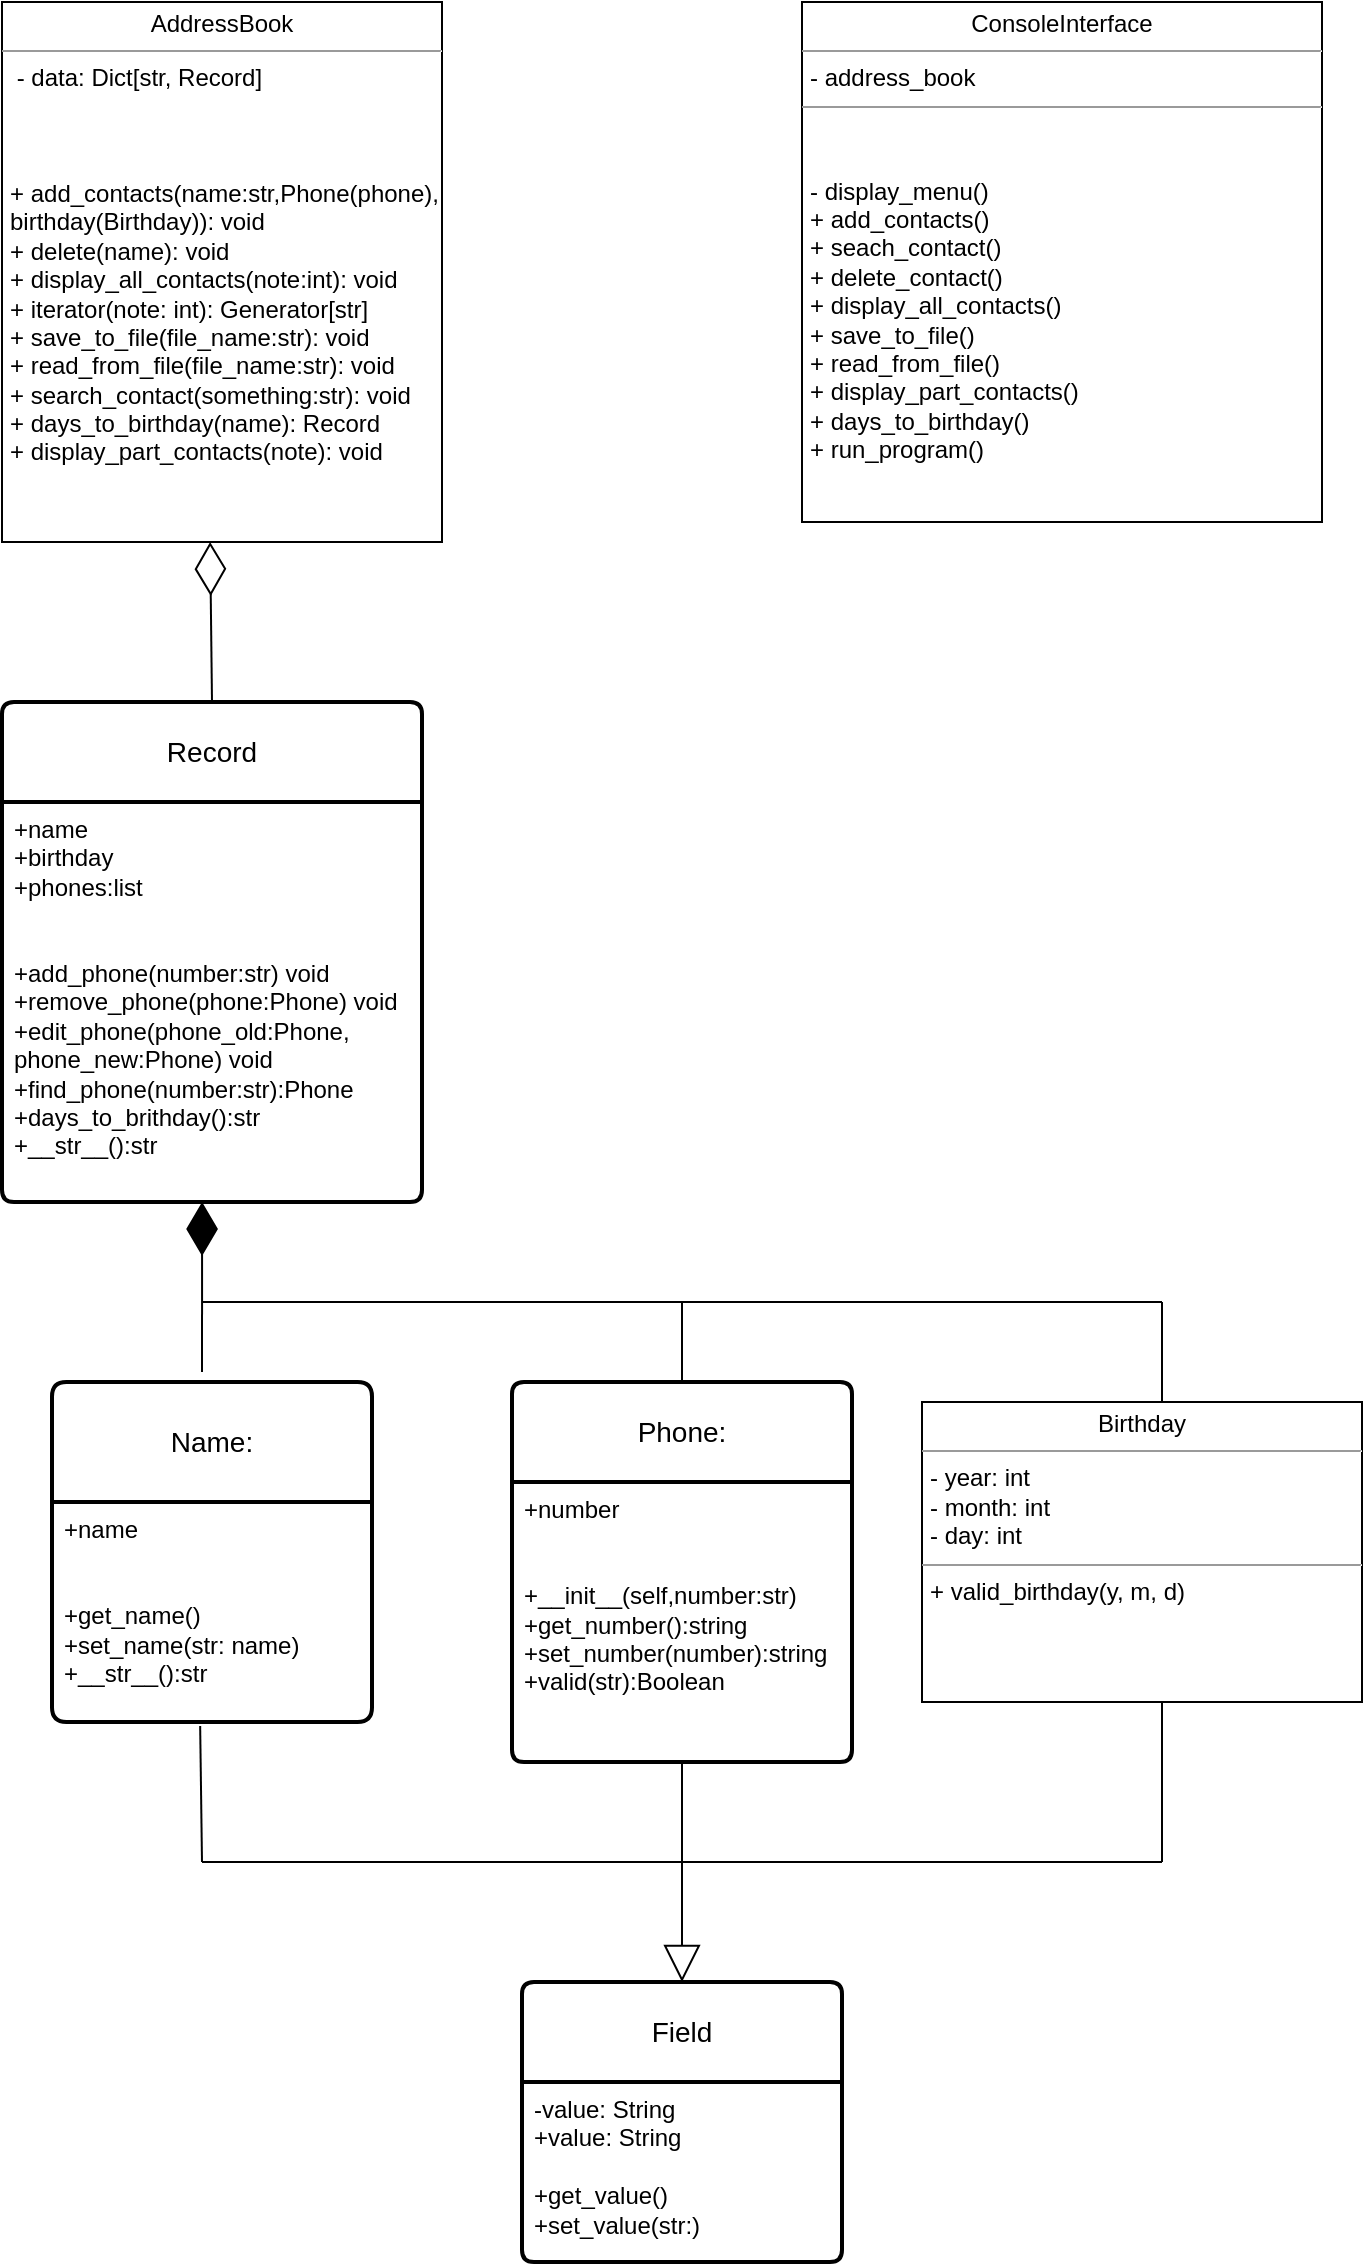 <mxfile version="22.1.4" type="github">
  <diagram name="Страница — 1" id="X3VeIbHIuKRe2wRQN4YN">
    <mxGraphModel dx="1393" dy="1935" grid="1" gridSize="10" guides="1" tooltips="1" connect="1" arrows="1" fold="1" page="1" pageScale="1" pageWidth="827" pageHeight="1169" math="0" shadow="0">
      <root>
        <mxCell id="0" />
        <mxCell id="1" parent="0" />
        <mxCell id="3DfxgjzltcPAwWGVboJJ-14" value="Field" style="swimlane;childLayout=stackLayout;horizontal=1;startSize=50;horizontalStack=0;rounded=1;fontSize=14;fontStyle=0;strokeWidth=2;resizeParent=0;resizeLast=1;shadow=0;dashed=0;align=center;arcSize=4;whiteSpace=wrap;html=1;" parent="1" vertex="1">
          <mxGeometry x="280" y="780" width="160" height="140" as="geometry" />
        </mxCell>
        <mxCell id="3DfxgjzltcPAwWGVboJJ-15" value="-value: String&lt;br&gt;+value: String&lt;br&gt;&lt;br&gt;+get_value()&lt;br&gt;+set_value(str:)&amp;nbsp;" style="align=left;strokeColor=none;fillColor=none;spacingLeft=4;fontSize=12;verticalAlign=top;resizable=0;rotatable=0;part=1;html=1;" parent="3DfxgjzltcPAwWGVboJJ-14" vertex="1">
          <mxGeometry y="50" width="160" height="90" as="geometry" />
        </mxCell>
        <mxCell id="3DfxgjzltcPAwWGVboJJ-20" value="Name:" style="swimlane;childLayout=stackLayout;horizontal=1;startSize=60;horizontalStack=0;rounded=1;fontSize=14;fontStyle=0;strokeWidth=2;resizeParent=0;resizeLast=1;shadow=0;dashed=0;align=center;arcSize=4;whiteSpace=wrap;html=1;" parent="1" vertex="1">
          <mxGeometry x="45" y="480" width="160" height="170" as="geometry" />
        </mxCell>
        <mxCell id="3DfxgjzltcPAwWGVboJJ-21" value="+name&lt;br&gt;&lt;br&gt;&lt;br&gt;+get_name()&lt;br&gt;+set_name(str: name)&lt;br&gt;+__str__():str" style="align=left;strokeColor=none;fillColor=none;spacingLeft=4;fontSize=12;verticalAlign=top;resizable=0;rotatable=0;part=1;html=1;" parent="3DfxgjzltcPAwWGVboJJ-20" vertex="1">
          <mxGeometry y="60" width="160" height="110" as="geometry" />
        </mxCell>
        <mxCell id="3DfxgjzltcPAwWGVboJJ-22" value="Phone:" style="swimlane;childLayout=stackLayout;horizontal=1;startSize=50;horizontalStack=0;rounded=1;fontSize=14;fontStyle=0;strokeWidth=2;resizeParent=0;resizeLast=1;shadow=0;dashed=0;align=center;arcSize=4;whiteSpace=wrap;html=1;" parent="1" vertex="1">
          <mxGeometry x="275" y="480" width="170" height="190" as="geometry" />
        </mxCell>
        <mxCell id="3DfxgjzltcPAwWGVboJJ-23" value="+number&lt;br&gt;&lt;br&gt;&lt;br&gt;+__init__(self,number:str)&lt;br&gt;+get_number():string&lt;br&gt;+set_number(number):string&lt;br&gt;+valid(str):Boolean" style="align=left;strokeColor=none;fillColor=none;spacingLeft=4;fontSize=12;verticalAlign=top;resizable=0;rotatable=0;part=1;html=1;" parent="3DfxgjzltcPAwWGVboJJ-22" vertex="1">
          <mxGeometry y="50" width="170" height="140" as="geometry" />
        </mxCell>
        <mxCell id="sjK6yC8xb2U0CJzyWR12-1" value="Record" style="swimlane;childLayout=stackLayout;horizontal=1;startSize=50;horizontalStack=0;rounded=1;fontSize=14;fontStyle=0;strokeWidth=2;resizeParent=0;resizeLast=1;shadow=0;dashed=0;align=center;arcSize=4;whiteSpace=wrap;html=1;" parent="1" vertex="1">
          <mxGeometry x="20" y="140" width="210" height="250" as="geometry" />
        </mxCell>
        <mxCell id="sjK6yC8xb2U0CJzyWR12-2" value="+name&lt;br&gt;+birthday&lt;br&gt;+phones:list&lt;br&gt;&lt;br&gt;&lt;br&gt;+add_phone(number:str) void&lt;br&gt;+remove_phone(phone:Phone) void&lt;br&gt;+edit_phone(phone_old:Phone,&lt;br&gt;phone_new:Phone) void&lt;br&gt;+find_phone(number:str):Phone&lt;br&gt;+days_to_brithday():str&lt;br&gt;+__str__():str" style="align=left;strokeColor=none;fillColor=none;spacingLeft=4;fontSize=12;verticalAlign=top;resizable=0;rotatable=0;part=1;html=1;" parent="sjK6yC8xb2U0CJzyWR12-1" vertex="1">
          <mxGeometry y="50" width="210" height="200" as="geometry" />
        </mxCell>
        <mxCell id="dScdEsddfQJycuSrdLZz-24" value="&lt;p style=&quot;margin:0px;margin-top:4px;text-align:center;&quot;&gt; AddressBook&lt;br&gt;&lt;/p&gt;&lt;hr size=&quot;1&quot;&gt;&lt;p style=&quot;margin:0px;margin-left:4px;&quot;&gt;&amp;nbsp;- data: Dict[str, Record]&lt;br&gt;&lt;br&gt;&lt;/p&gt;&lt;p style=&quot;margin:0px;margin-left:4px;&quot;&gt;&lt;br&gt;&lt;/p&gt;&lt;p style=&quot;margin:0px;margin-left:4px;&quot;&gt;&lt;br&gt;&lt;/p&gt;&lt;p style=&quot;margin:0px;margin-left:4px;&quot;&gt;+ add_contacts(name:str,Phone(phone),&lt;/p&gt;&lt;p style=&quot;margin:0px;margin-left:4px;&quot;&gt;birthday(Birthday)): void&lt;br&gt;+ delete(name): void&amp;nbsp;&lt;br&gt;+ display_all_contacts(note:int): void&lt;br&gt;+ iterator(note: int): Generator[str]&lt;br&gt;+ save_to_file(file_name:str): void&lt;br&gt;+ read_from_file(file_name:str): void&lt;br&gt;+ search_contact(something:str): void&lt;br&gt;+ days_to_birthday(name): Record&lt;br&gt;+ display_part_contacts(note): void&lt;br&gt;&lt;/p&gt;" style="verticalAlign=top;align=left;overflow=fill;fontSize=12;fontFamily=Helvetica;html=1;whiteSpace=wrap;" parent="1" vertex="1">
          <mxGeometry x="20" y="-210" width="220" height="270" as="geometry" />
        </mxCell>
        <mxCell id="meu6wXCwKkjSk_sux5sU-7" value="&lt;p style=&quot;margin:0px;margin-top:4px;text-align:center;&quot;&gt;ConsoleInterface&lt;br&gt;&lt;/p&gt;&lt;hr size=&quot;1&quot;&gt;&lt;p style=&quot;margin:0px;margin-left:4px;&quot;&gt;- address_book &lt;br&gt;&lt;/p&gt;&lt;hr size=&quot;1&quot;&gt;&lt;p style=&quot;margin:0px;margin-left:4px;&quot;&gt;&lt;br&gt;&lt;/p&gt;&lt;p style=&quot;margin:0px;margin-left:4px;&quot;&gt;&lt;br&gt;- display_menu() &lt;br&gt;&lt;/p&gt;&lt;p style=&quot;margin:0px;margin-left:4px;&quot;&gt;+ add_contacts()  &lt;br&gt;&lt;/p&gt;&lt;p style=&quot;margin:0px;margin-left:4px;&quot;&gt; + seach_contact() &lt;br&gt;&lt;/p&gt;&lt;p style=&quot;margin:0px;margin-left:4px;&quot;&gt; + delete_contact()&lt;br&gt;&lt;/p&gt;&lt;p style=&quot;margin:0px;margin-left:4px;&quot;&gt; + display_all_contacts()&lt;br&gt;&lt;/p&gt;&lt;p style=&quot;margin:0px;margin-left:4px;&quot;&gt; + save_to_file() &lt;br&gt;&lt;/p&gt;&lt;p style=&quot;margin:0px;margin-left:4px;&quot;&gt; + read_from_file()&lt;br&gt;&lt;/p&gt;&lt;p style=&quot;margin:0px;margin-left:4px;&quot;&gt;+ display_part_contacts()&lt;br&gt;&lt;/p&gt;&lt;p style=&quot;margin:0px;margin-left:4px;&quot;&gt;+ days_to_birthday()&lt;br&gt;&lt;/p&gt;&lt;p style=&quot;margin:0px;margin-left:4px;&quot;&gt; + run_program() &lt;br&gt;&lt;/p&gt;" style="verticalAlign=top;align=left;overflow=fill;fontSize=12;fontFamily=Helvetica;html=1;whiteSpace=wrap;" vertex="1" parent="1">
          <mxGeometry x="420" y="-210" width="260" height="260" as="geometry" />
        </mxCell>
        <mxCell id="meu6wXCwKkjSk_sux5sU-13" value="&lt;p style=&quot;margin:0px;margin-top:4px;text-align:center;&quot;&gt;Birthday&lt;br&gt;&lt;/p&gt;&lt;hr size=&quot;1&quot;&gt;&lt;p style=&quot;margin:0px;margin-left:4px;&quot;&gt;- year: int &lt;br&gt;- month: int&lt;br&gt;&lt;/p&gt;&lt;p style=&quot;margin:0px;margin-left:4px;&quot;&gt;- day: int &lt;br&gt;&lt;/p&gt;&lt;hr size=&quot;1&quot;&gt;&lt;p style=&quot;margin:0px;margin-left:4px;&quot;&gt;+ valid_birthday(y, m, d)&lt;br&gt;&lt;/p&gt;" style="verticalAlign=top;align=left;overflow=fill;fontSize=12;fontFamily=Helvetica;html=1;whiteSpace=wrap;" vertex="1" parent="1">
          <mxGeometry x="480" y="490" width="220" height="150" as="geometry" />
        </mxCell>
        <mxCell id="meu6wXCwKkjSk_sux5sU-14" value="" style="endArrow=diamondThin;endFill=0;endSize=24;html=1;rounded=0;exitX=0.5;exitY=0;exitDx=0;exitDy=0;entryX=0.473;entryY=1;entryDx=0;entryDy=0;entryPerimeter=0;" edge="1" parent="1" source="sjK6yC8xb2U0CJzyWR12-1" target="dScdEsddfQJycuSrdLZz-24">
          <mxGeometry width="160" relative="1" as="geometry">
            <mxPoint x="530" y="140" as="sourcePoint" />
            <mxPoint x="690" y="140" as="targetPoint" />
          </mxGeometry>
        </mxCell>
        <mxCell id="meu6wXCwKkjSk_sux5sU-16" value="" style="endArrow=diamondThin;endFill=1;endSize=24;html=1;rounded=0;entryX=0.456;entryY=1.056;entryDx=0;entryDy=0;entryPerimeter=0;" edge="1" parent="1">
          <mxGeometry width="160" relative="1" as="geometry">
            <mxPoint x="120" y="475" as="sourcePoint" />
            <mxPoint x="120.05" y="390" as="targetPoint" />
          </mxGeometry>
        </mxCell>
        <mxCell id="meu6wXCwKkjSk_sux5sU-23" value="" style="endArrow=none;html=1;rounded=0;" edge="1" parent="1">
          <mxGeometry relative="1" as="geometry">
            <mxPoint x="120" y="440" as="sourcePoint" />
            <mxPoint x="600" y="440" as="targetPoint" />
            <Array as="points">
              <mxPoint x="600" y="440" />
            </Array>
          </mxGeometry>
        </mxCell>
        <mxCell id="meu6wXCwKkjSk_sux5sU-24" value="" style="endArrow=none;html=1;rounded=0;" edge="1" parent="1">
          <mxGeometry relative="1" as="geometry">
            <mxPoint x="600" y="490" as="sourcePoint" />
            <mxPoint x="600" y="440" as="targetPoint" />
          </mxGeometry>
        </mxCell>
        <mxCell id="meu6wXCwKkjSk_sux5sU-25" value="" style="endArrow=none;html=1;rounded=0;entryX=0.5;entryY=0;entryDx=0;entryDy=0;" edge="1" parent="1" target="3DfxgjzltcPAwWGVboJJ-22">
          <mxGeometry relative="1" as="geometry">
            <mxPoint x="360" y="440" as="sourcePoint" />
            <mxPoint x="690" y="540" as="targetPoint" />
          </mxGeometry>
        </mxCell>
        <mxCell id="meu6wXCwKkjSk_sux5sU-28" value="" style="endArrow=block;endSize=16;endFill=0;html=1;rounded=0;exitX=0.5;exitY=1;exitDx=0;exitDy=0;" edge="1" parent="1" source="3DfxgjzltcPAwWGVboJJ-23">
          <mxGeometry width="160" relative="1" as="geometry">
            <mxPoint x="530" y="640" as="sourcePoint" />
            <mxPoint x="360" y="780" as="targetPoint" />
          </mxGeometry>
        </mxCell>
        <mxCell id="meu6wXCwKkjSk_sux5sU-30" value="" style="endArrow=none;html=1;rounded=0;" edge="1" parent="1">
          <mxGeometry relative="1" as="geometry">
            <mxPoint x="120" y="720" as="sourcePoint" />
            <mxPoint x="600" y="720" as="targetPoint" />
            <Array as="points">
              <mxPoint x="600" y="720" />
            </Array>
          </mxGeometry>
        </mxCell>
        <mxCell id="meu6wXCwKkjSk_sux5sU-31" value="" style="endArrow=none;html=1;rounded=0;" edge="1" parent="1">
          <mxGeometry relative="1" as="geometry">
            <mxPoint x="530" y="640" as="sourcePoint" />
            <mxPoint x="690" y="640" as="targetPoint" />
          </mxGeometry>
        </mxCell>
        <mxCell id="meu6wXCwKkjSk_sux5sU-32" value="" style="endArrow=none;html=1;rounded=0;" edge="1" parent="1">
          <mxGeometry relative="1" as="geometry">
            <mxPoint x="600" y="720" as="sourcePoint" />
            <mxPoint x="600" y="640" as="targetPoint" />
          </mxGeometry>
        </mxCell>
        <mxCell id="meu6wXCwKkjSk_sux5sU-33" value="" style="endArrow=none;html=1;rounded=0;entryX=0.463;entryY=1.018;entryDx=0;entryDy=0;entryPerimeter=0;" edge="1" parent="1" target="3DfxgjzltcPAwWGVboJJ-21">
          <mxGeometry relative="1" as="geometry">
            <mxPoint x="120" y="720" as="sourcePoint" />
            <mxPoint x="690" y="640" as="targetPoint" />
          </mxGeometry>
        </mxCell>
      </root>
    </mxGraphModel>
  </diagram>
</mxfile>
